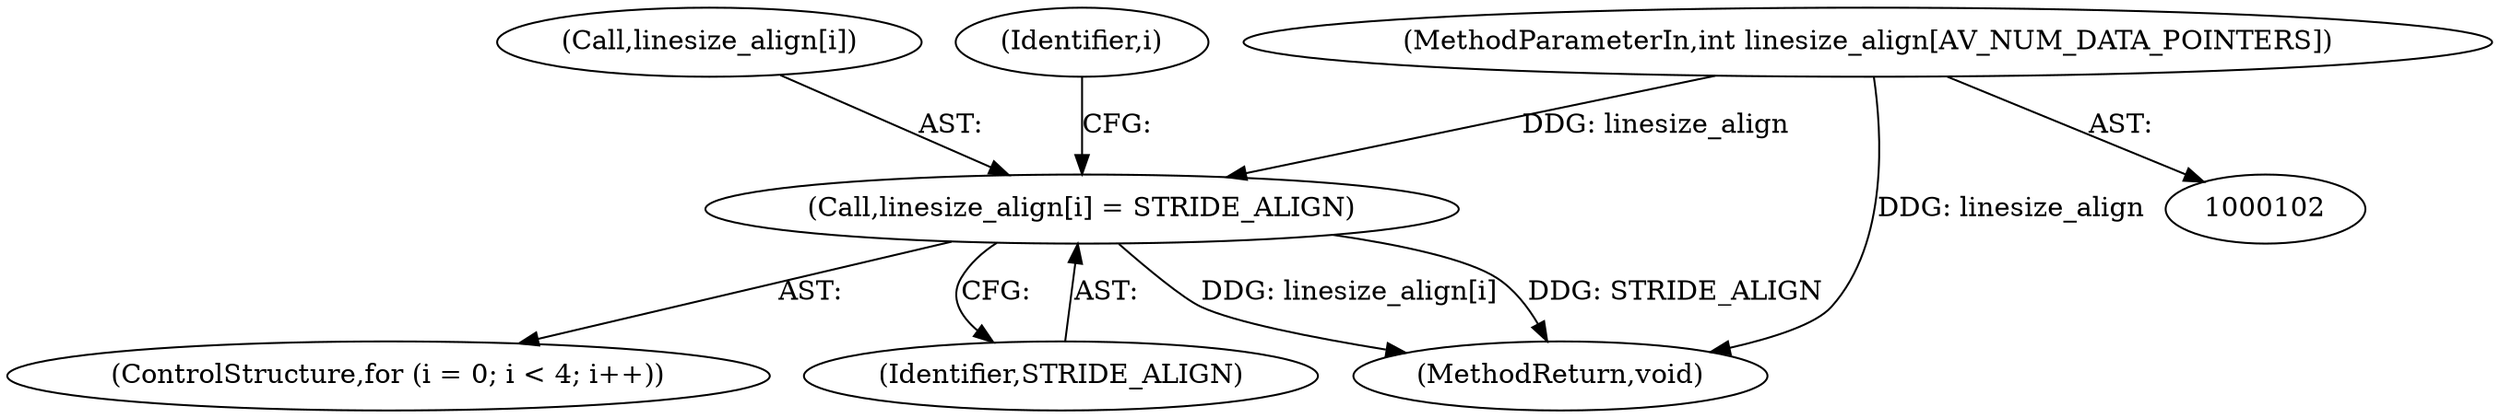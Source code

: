digraph "0_FFmpeg_2080bc33717955a0e4268e738acf8c1eeddbf8cb@array" {
"1000106" [label="(MethodParameterIn,int linesize_align[AV_NUM_DATA_POINTERS])"];
"1000413" [label="(Call,linesize_align[i] = STRIDE_ALIGN)"];
"1000404" [label="(ControlStructure,for (i = 0; i < 4; i++))"];
"1000417" [label="(Identifier,STRIDE_ALIGN)"];
"1000106" [label="(MethodParameterIn,int linesize_align[AV_NUM_DATA_POINTERS])"];
"1000413" [label="(Call,linesize_align[i] = STRIDE_ALIGN)"];
"1000414" [label="(Call,linesize_align[i])"];
"1000412" [label="(Identifier,i)"];
"1000418" [label="(MethodReturn,void)"];
"1000106" -> "1000102"  [label="AST: "];
"1000106" -> "1000418"  [label="DDG: linesize_align"];
"1000106" -> "1000413"  [label="DDG: linesize_align"];
"1000413" -> "1000404"  [label="AST: "];
"1000413" -> "1000417"  [label="CFG: "];
"1000414" -> "1000413"  [label="AST: "];
"1000417" -> "1000413"  [label="AST: "];
"1000412" -> "1000413"  [label="CFG: "];
"1000413" -> "1000418"  [label="DDG: linesize_align[i]"];
"1000413" -> "1000418"  [label="DDG: STRIDE_ALIGN"];
}
